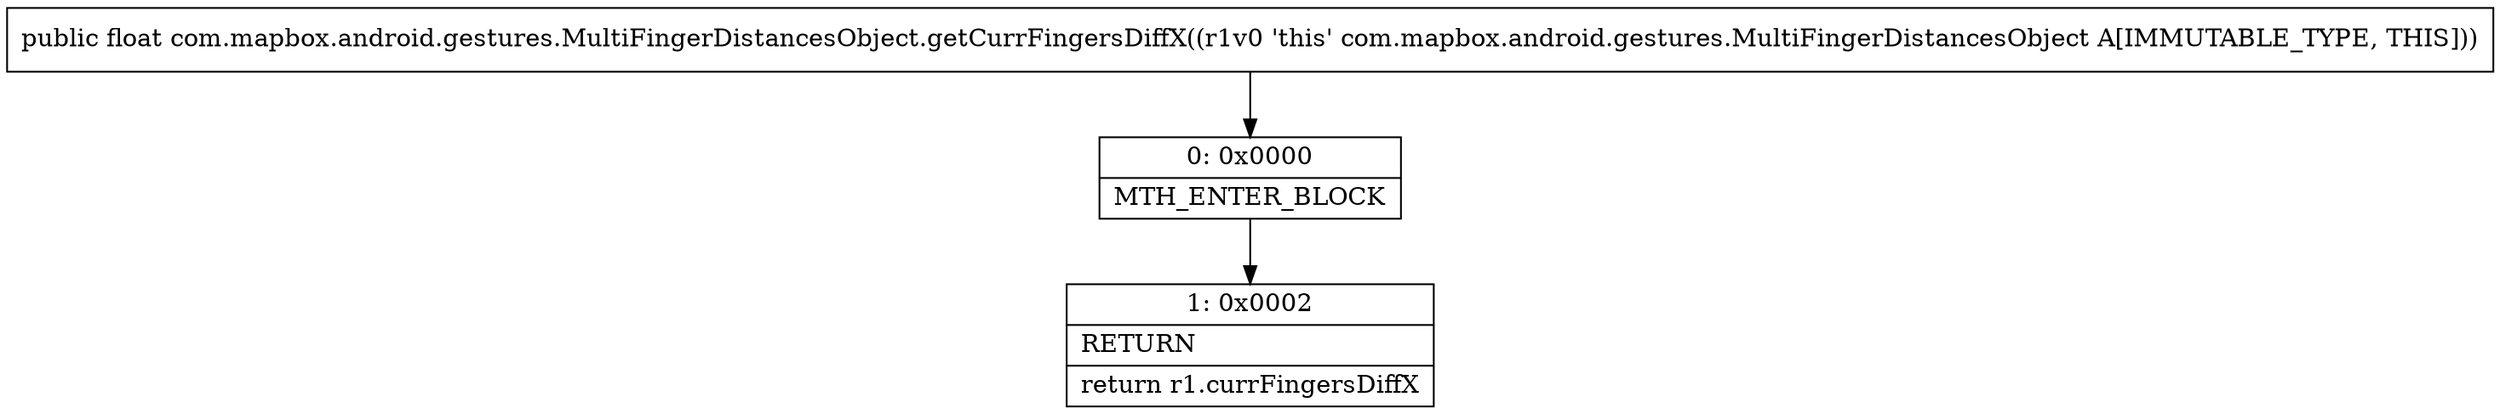 digraph "CFG forcom.mapbox.android.gestures.MultiFingerDistancesObject.getCurrFingersDiffX()F" {
Node_0 [shape=record,label="{0\:\ 0x0000|MTH_ENTER_BLOCK\l}"];
Node_1 [shape=record,label="{1\:\ 0x0002|RETURN\l|return r1.currFingersDiffX\l}"];
MethodNode[shape=record,label="{public float com.mapbox.android.gestures.MultiFingerDistancesObject.getCurrFingersDiffX((r1v0 'this' com.mapbox.android.gestures.MultiFingerDistancesObject A[IMMUTABLE_TYPE, THIS])) }"];
MethodNode -> Node_0;
Node_0 -> Node_1;
}

